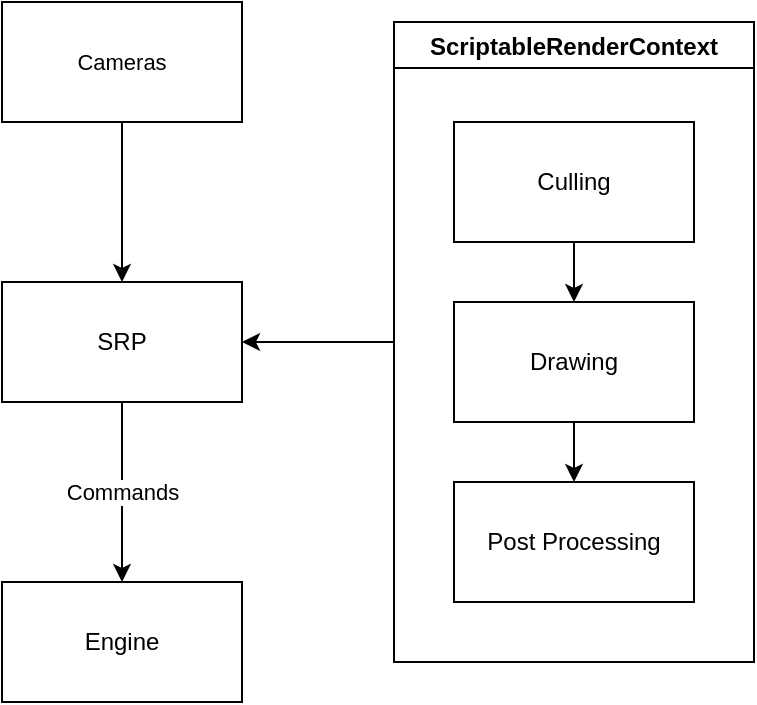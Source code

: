 <mxfile version="15.9.1" type="github">
  <diagram id="IQbRNcUlZCxby9lTR7-g" name="Page-1">
    <mxGraphModel dx="1550" dy="827" grid="1" gridSize="10" guides="1" tooltips="1" connect="1" arrows="1" fold="1" page="1" pageScale="1" pageWidth="827" pageHeight="1169" math="0" shadow="0">
      <root>
        <mxCell id="0" />
        <mxCell id="1" parent="0" />
        <mxCell id="6WZFq6Dg8Aul4Ds419DR-10" value="Commands" style="edgeStyle=orthogonalEdgeStyle;rounded=0;orthogonalLoop=1;jettySize=auto;html=1;" edge="1" parent="1" source="6WZFq6Dg8Aul4Ds419DR-6" target="6WZFq6Dg8Aul4Ds419DR-9">
          <mxGeometry relative="1" as="geometry" />
        </mxCell>
        <mxCell id="6WZFq6Dg8Aul4Ds419DR-6" value="SRP" style="rounded=0;whiteSpace=wrap;html=1;" vertex="1" parent="1">
          <mxGeometry x="264" y="340" width="120" height="60" as="geometry" />
        </mxCell>
        <mxCell id="6WZFq6Dg8Aul4Ds419DR-8" value="" style="edgeStyle=orthogonalEdgeStyle;rounded=0;orthogonalLoop=1;jettySize=auto;html=1;" edge="1" parent="1" source="6WZFq6Dg8Aul4Ds419DR-7" target="6WZFq6Dg8Aul4Ds419DR-6">
          <mxGeometry relative="1" as="geometry" />
        </mxCell>
        <mxCell id="6WZFq6Dg8Aul4Ds419DR-7" value="&lt;span style=&quot;font-size: 11px ; background-color: rgb(255 , 255 , 255)&quot;&gt;Cameras&lt;/span&gt;" style="rounded=0;whiteSpace=wrap;html=1;" vertex="1" parent="1">
          <mxGeometry x="264" y="200" width="120" height="60" as="geometry" />
        </mxCell>
        <mxCell id="6WZFq6Dg8Aul4Ds419DR-9" value="Engine" style="rounded=0;whiteSpace=wrap;html=1;" vertex="1" parent="1">
          <mxGeometry x="264" y="490" width="120" height="60" as="geometry" />
        </mxCell>
        <mxCell id="6WZFq6Dg8Aul4Ds419DR-11" value="ScriptableRenderContext" style="swimlane;" vertex="1" parent="1">
          <mxGeometry x="460" y="210" width="180" height="320" as="geometry">
            <mxRectangle x="430" y="290" width="210" height="23" as="alternateBounds" />
          </mxGeometry>
        </mxCell>
        <mxCell id="6WZFq6Dg8Aul4Ds419DR-16" value="" style="edgeStyle=orthogonalEdgeStyle;rounded=0;orthogonalLoop=1;jettySize=auto;html=1;" edge="1" parent="6WZFq6Dg8Aul4Ds419DR-11" source="6WZFq6Dg8Aul4Ds419DR-12" target="6WZFq6Dg8Aul4Ds419DR-13">
          <mxGeometry relative="1" as="geometry" />
        </mxCell>
        <mxCell id="6WZFq6Dg8Aul4Ds419DR-12" value="Culling" style="rounded=0;whiteSpace=wrap;html=1;" vertex="1" parent="6WZFq6Dg8Aul4Ds419DR-11">
          <mxGeometry x="30" y="50" width="120" height="60" as="geometry" />
        </mxCell>
        <mxCell id="6WZFq6Dg8Aul4Ds419DR-17" value="" style="edgeStyle=orthogonalEdgeStyle;rounded=0;orthogonalLoop=1;jettySize=auto;html=1;" edge="1" parent="6WZFq6Dg8Aul4Ds419DR-11" source="6WZFq6Dg8Aul4Ds419DR-13" target="6WZFq6Dg8Aul4Ds419DR-14">
          <mxGeometry relative="1" as="geometry" />
        </mxCell>
        <mxCell id="6WZFq6Dg8Aul4Ds419DR-13" value="Drawing" style="rounded=0;whiteSpace=wrap;html=1;" vertex="1" parent="6WZFq6Dg8Aul4Ds419DR-11">
          <mxGeometry x="30" y="140" width="120" height="60" as="geometry" />
        </mxCell>
        <mxCell id="6WZFq6Dg8Aul4Ds419DR-14" value="Post Processing" style="rounded=0;whiteSpace=wrap;html=1;" vertex="1" parent="6WZFq6Dg8Aul4Ds419DR-11">
          <mxGeometry x="30" y="230" width="120" height="60" as="geometry" />
        </mxCell>
        <mxCell id="6WZFq6Dg8Aul4Ds419DR-18" value="" style="edgeStyle=orthogonalEdgeStyle;rounded=0;orthogonalLoop=1;jettySize=auto;html=1;exitX=0;exitY=0.5;exitDx=0;exitDy=0;" edge="1" parent="1" source="6WZFq6Dg8Aul4Ds419DR-11" target="6WZFq6Dg8Aul4Ds419DR-6">
          <mxGeometry relative="1" as="geometry">
            <mxPoint x="334" y="280" as="sourcePoint" />
            <mxPoint x="334" y="350" as="targetPoint" />
          </mxGeometry>
        </mxCell>
      </root>
    </mxGraphModel>
  </diagram>
</mxfile>
